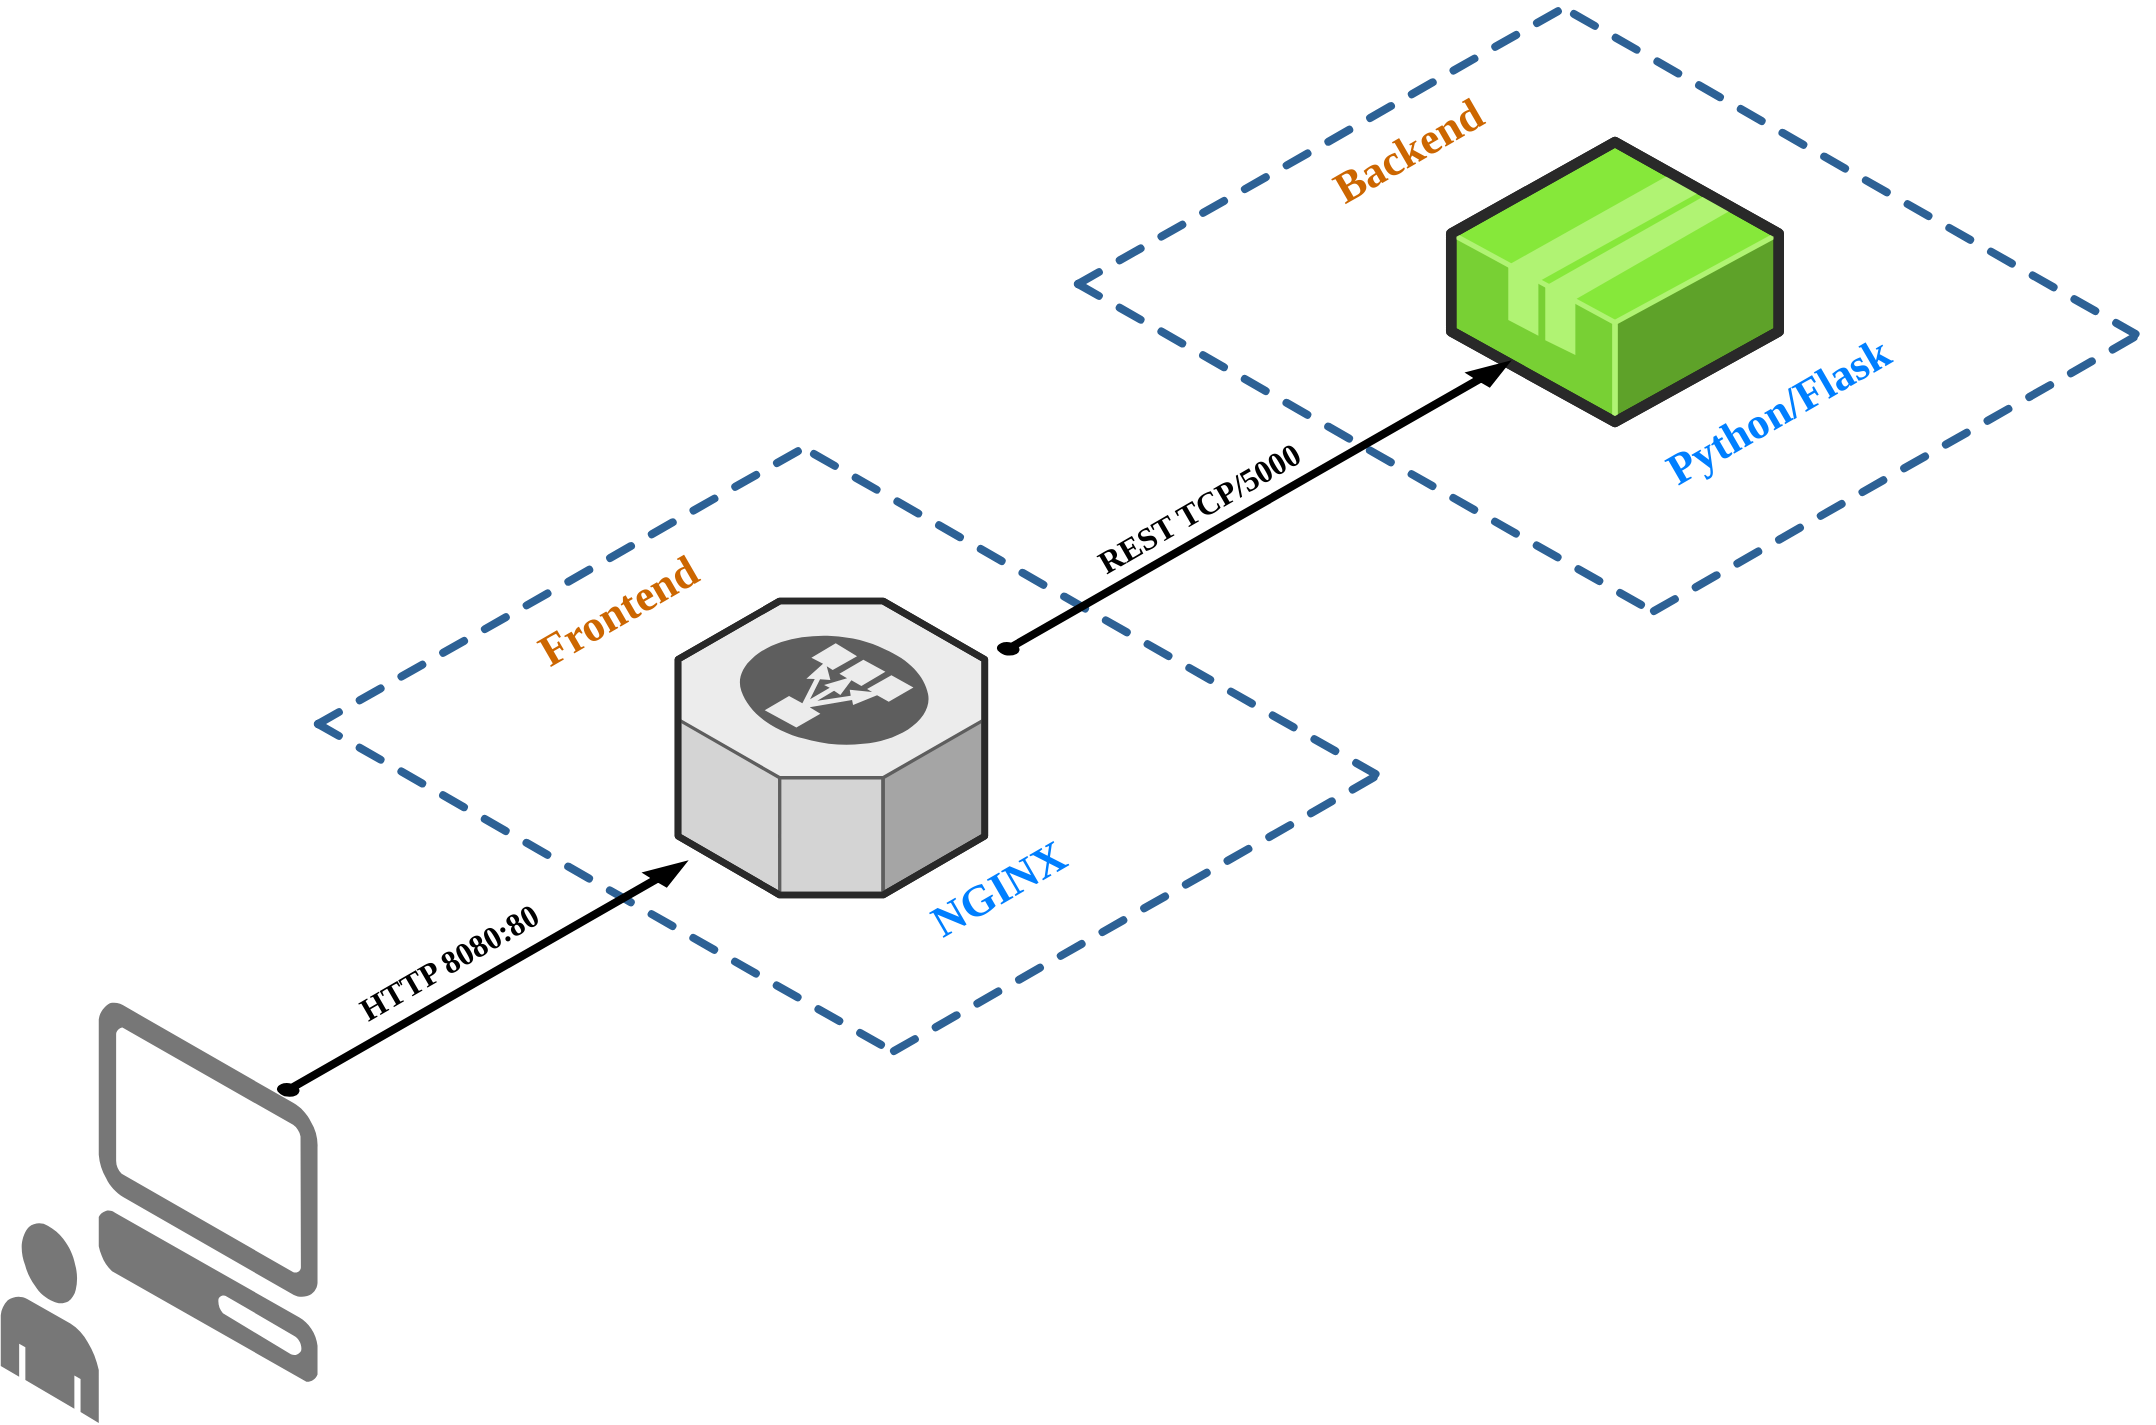 <mxfile version="15.2.7" type="device"><diagram name="Page-1" id="aaaa8250-4180-3840-79b5-4cada1eebb92"><mxGraphModel dx="2219" dy="1174" grid="1" gridSize="10" guides="1" tooltips="1" connect="1" arrows="1" fold="1" page="1" pageScale="1" pageWidth="827" pageHeight="1169" background="none" math="0" shadow="0"><root><mxCell id="0"/><mxCell id="1" parent="0"/><mxCell id="UYrW8aqvg_5Fl-BrOkch-9" value="" style="group;movable=0;resizable=0;rotatable=0;deletable=0;editable=0;connectable=0;" vertex="1" connectable="0" parent="1"><mxGeometry x="720" y="370" width="537" height="306" as="geometry"/></mxCell><mxCell id="UYrW8aqvg_5Fl-BrOkch-5" value="" style="verticalLabelPosition=bottom;html=1;verticalAlign=top;strokeWidth=1;dashed=0;shape=mxgraph.aws3d.dashedArrowlessEdge;aspect=fixed;rounded=1;shadow=0;comic=0;fontFamily=Verdana;fontSize=12" vertex="1" parent="UYrW8aqvg_5Fl-BrOkch-9"><mxGeometry x="248" y="6" width="280.78" height="160" as="geometry"/></mxCell><mxCell id="UYrW8aqvg_5Fl-BrOkch-6" value="" style="verticalLabelPosition=bottom;html=1;verticalAlign=top;strokeWidth=1;dashed=0;shape=mxgraph.aws3d.dashedArrowlessEdge;aspect=fixed;rounded=1;shadow=0;comic=0;fontFamily=Verdana;fontSize=12" vertex="1" parent="UYrW8aqvg_5Fl-BrOkch-9"><mxGeometry y="141" width="289.56" height="165" as="geometry"/></mxCell><mxCell id="UYrW8aqvg_5Fl-BrOkch-7" value="" style="verticalLabelPosition=bottom;html=1;verticalAlign=top;strokeWidth=1;dashed=0;shape=mxgraph.aws3d.dashedArrowlessEdge;fillColor=#000000;aspect=fixed;rounded=1;shadow=0;comic=0;fontFamily=Verdana;fontSize=12;fontColor=#000000;flipV=1;" vertex="1" parent="UYrW8aqvg_5Fl-BrOkch-9"><mxGeometry width="248" height="141" as="geometry"/></mxCell><mxCell id="UYrW8aqvg_5Fl-BrOkch-8" value="" style="verticalLabelPosition=bottom;html=1;verticalAlign=top;strokeWidth=1;dashed=0;shape=mxgraph.aws3d.dashedArrowlessEdge;aspect=fixed;rounded=1;shadow=0;comic=0;fontFamily=Verdana;fontSize=12;flipV=1;" vertex="1" parent="UYrW8aqvg_5Fl-BrOkch-9"><mxGeometry x="288" y="162.5" width="249" height="142" as="geometry"/></mxCell><mxCell id="UYrW8aqvg_5Fl-BrOkch-15" value="" style="verticalLabelPosition=bottom;html=1;verticalAlign=top;strokeWidth=1;align=center;outlineConnect=0;dashed=0;outlineConnect=0;shape=mxgraph.aws3d.application2;fillColor=#86E83A;strokeColor=#B0F373;aspect=fixed;" vertex="1" parent="UYrW8aqvg_5Fl-BrOkch-9"><mxGeometry x="186.61" y="70" width="163.77" height="140" as="geometry"/></mxCell><mxCell id="UYrW8aqvg_5Fl-BrOkch-31" value="&lt;b style=&quot;font-size: 22px&quot;&gt;Backend&lt;/b&gt;" style="text;html=1;resizable=0;autosize=1;align=center;verticalAlign=middle;points=[];rounded=0;shadow=0;fontFamily=Lucida Console;fontSize=22;fontColor=#CC6600;rotation=330;" vertex="1" parent="UYrW8aqvg_5Fl-BrOkch-9"><mxGeometry x="110" y="60" width="110" height="30" as="geometry"/></mxCell><mxCell id="UYrW8aqvg_5Fl-BrOkch-33" value="&lt;font color=&quot;#007fff&quot;&gt;Python/Flask&lt;/font&gt;" style="text;html=1;resizable=0;autosize=1;align=center;verticalAlign=middle;points=[];fillColor=none;strokeColor=none;rounded=0;shadow=0;fontFamily=Lucida Console;fontSize=22;fontColor=#CC6600;fontStyle=1;rotation=330;" vertex="1" parent="UYrW8aqvg_5Fl-BrOkch-9"><mxGeometry x="260" y="190" width="180" height="30" as="geometry"/></mxCell><mxCell id="UYrW8aqvg_5Fl-BrOkch-10" value="" style="group" vertex="1" connectable="0" parent="1"><mxGeometry x="340" y="590" width="595.5" height="346" as="geometry"/></mxCell><mxCell id="UYrW8aqvg_5Fl-BrOkch-14" value="" style="verticalLabelPosition=bottom;html=1;verticalAlign=top;strokeWidth=1;dashed=0;shape=mxgraph.aws3d.dashedArrowlessEdge;aspect=fixed;rounded=1;shadow=0;comic=0;fontFamily=Verdana;fontSize=12;flipV=1;" vertex="1" parent="UYrW8aqvg_5Fl-BrOkch-10"><mxGeometry x="288" y="162.5" width="249" height="142" as="geometry"/></mxCell><mxCell id="UYrW8aqvg_5Fl-BrOkch-26" value="" style="group" vertex="1" connectable="0" parent="UYrW8aqvg_5Fl-BrOkch-10"><mxGeometry width="595.5" height="346" as="geometry"/></mxCell><mxCell id="UYrW8aqvg_5Fl-BrOkch-11" value="" style="verticalLabelPosition=bottom;html=1;verticalAlign=top;strokeWidth=1;dashed=0;shape=mxgraph.aws3d.dashedArrowlessEdge;aspect=fixed;rounded=1;shadow=0;comic=0;fontFamily=Verdana;fontSize=12" vertex="1" parent="UYrW8aqvg_5Fl-BrOkch-26"><mxGeometry x="248" y="6" width="280.78" height="160" as="geometry"/></mxCell><mxCell id="UYrW8aqvg_5Fl-BrOkch-12" value="" style="verticalLabelPosition=bottom;html=1;verticalAlign=top;strokeWidth=1;dashed=0;shape=mxgraph.aws3d.dashedArrowlessEdge;aspect=fixed;rounded=1;shadow=0;comic=0;fontFamily=Verdana;fontSize=12" vertex="1" parent="UYrW8aqvg_5Fl-BrOkch-26"><mxGeometry y="141" width="289.56" height="165" as="geometry"/></mxCell><mxCell id="UYrW8aqvg_5Fl-BrOkch-13" value="" style="verticalLabelPosition=bottom;html=1;verticalAlign=top;strokeWidth=1;dashed=0;shape=mxgraph.aws3d.dashedArrowlessEdge;fillColor=#000000;aspect=fixed;rounded=1;shadow=0;comic=0;fontFamily=Verdana;fontSize=12;fontColor=#000000;flipV=1;" vertex="1" parent="UYrW8aqvg_5Fl-BrOkch-26"><mxGeometry width="248" height="141" as="geometry"/></mxCell><mxCell id="UYrW8aqvg_5Fl-BrOkch-16" value="" style="verticalLabelPosition=bottom;html=1;verticalAlign=top;strokeWidth=1;align=center;outlineConnect=0;dashed=0;outlineConnect=0;shape=mxgraph.aws3d.elasticLoadBalancing;fillColor=#ECECEC;strokeColor=#5E5E5E;aspect=fixed;" vertex="1" parent="UYrW8aqvg_5Fl-BrOkch-26"><mxGeometry x="180" y="79.5" width="153.39" height="147" as="geometry"/></mxCell><mxCell id="UYrW8aqvg_5Fl-BrOkch-25" value="" style="verticalLabelPosition=bottom;html=1;verticalAlign=top;strokeWidth=1;align=center;outlineConnect=0;dashed=0;outlineConnect=0;shape=mxgraph.aws3d.arrowNE;fillColor=#000000;aspect=fixed;" vertex="1" parent="UYrW8aqvg_5Fl-BrOkch-26"><mxGeometry x="340" y="-40" width="255.5" height="146" as="geometry"/></mxCell><mxCell id="UYrW8aqvg_5Fl-BrOkch-27" value="REST TCP/5000" style="text;html=1;resizable=0;autosize=1;align=center;verticalAlign=middle;points=[];fillColor=none;strokeColor=none;rounded=0;shadow=0;fontFamily=Lucida Console;fontStyle=1;fontSize=16;rotation=330;" vertex="1" parent="UYrW8aqvg_5Fl-BrOkch-26"><mxGeometry x="370" y="23" width="140" height="20" as="geometry"/></mxCell><mxCell id="UYrW8aqvg_5Fl-BrOkch-29" value="HTTP 8080:80" style="text;html=1;resizable=0;autosize=1;align=center;verticalAlign=middle;points=[];fillColor=none;strokeColor=none;rounded=0;shadow=0;fontFamily=Lucida Console;fontStyle=1;fontSize=16;rotation=330;" vertex="1" parent="UYrW8aqvg_5Fl-BrOkch-26"><mxGeometry y="250" width="130" height="20" as="geometry"/></mxCell><mxCell id="UYrW8aqvg_5Fl-BrOkch-30" value="&lt;b style=&quot;font-size: 22px;&quot;&gt;Frontend&lt;/b&gt;" style="text;html=1;resizable=0;autosize=1;align=center;verticalAlign=middle;points=[];rounded=0;shadow=0;fontFamily=Lucida Console;fontSize=22;fontColor=#CC6600;rotation=330;" vertex="1" parent="UYrW8aqvg_5Fl-BrOkch-26"><mxGeometry x="85" y="70" width="130" height="30" as="geometry"/></mxCell><mxCell id="UYrW8aqvg_5Fl-BrOkch-32" value="&lt;font color=&quot;#007fff&quot;&gt;NGINX&lt;/font&gt;" style="text;html=1;resizable=0;autosize=1;align=center;verticalAlign=middle;points=[];fillColor=none;strokeColor=none;rounded=0;shadow=0;fontFamily=Lucida Console;fontSize=22;fontColor=#CC6600;fontStyle=1;rotation=330;" vertex="1" parent="UYrW8aqvg_5Fl-BrOkch-26"><mxGeometry x="300" y="208.5" width="80" height="30" as="geometry"/></mxCell><mxCell id="UYrW8aqvg_5Fl-BrOkch-17" value="" style="verticalLabelPosition=bottom;html=1;verticalAlign=top;strokeWidth=1;align=center;outlineConnect=0;dashed=0;outlineConnect=0;shape=mxgraph.aws3d.client;aspect=fixed;strokeColor=none;fillColor=#777777;" vertex="1" parent="1"><mxGeometry x="230.38" y="870" width="109.62" height="190" as="geometry"/></mxCell><mxCell id="UYrW8aqvg_5Fl-BrOkch-18" value="" style="verticalLabelPosition=bottom;html=1;verticalAlign=top;strokeWidth=1;align=center;outlineConnect=0;dashed=0;outlineConnect=0;shape=mxgraph.aws3d.end_user;strokeColor=none;fillColor=#777777;aspect=fixed;" vertex="1" parent="1"><mxGeometry x="181.38" y="980" width="49" height="100.46" as="geometry"/></mxCell><mxCell id="UYrW8aqvg_5Fl-BrOkch-28" value="" style="verticalLabelPosition=bottom;html=1;verticalAlign=top;strokeWidth=1;align=center;outlineConnect=0;dashed=0;outlineConnect=0;shape=mxgraph.aws3d.arrowNE;fillColor=#000000;aspect=fixed;shadow=0;fontFamily=Lucida Console;fontSize=16;" vertex="1" parent="1"><mxGeometry x="320" y="800" width="204" height="116.57" as="geometry"/></mxCell></root></mxGraphModel></diagram></mxfile>